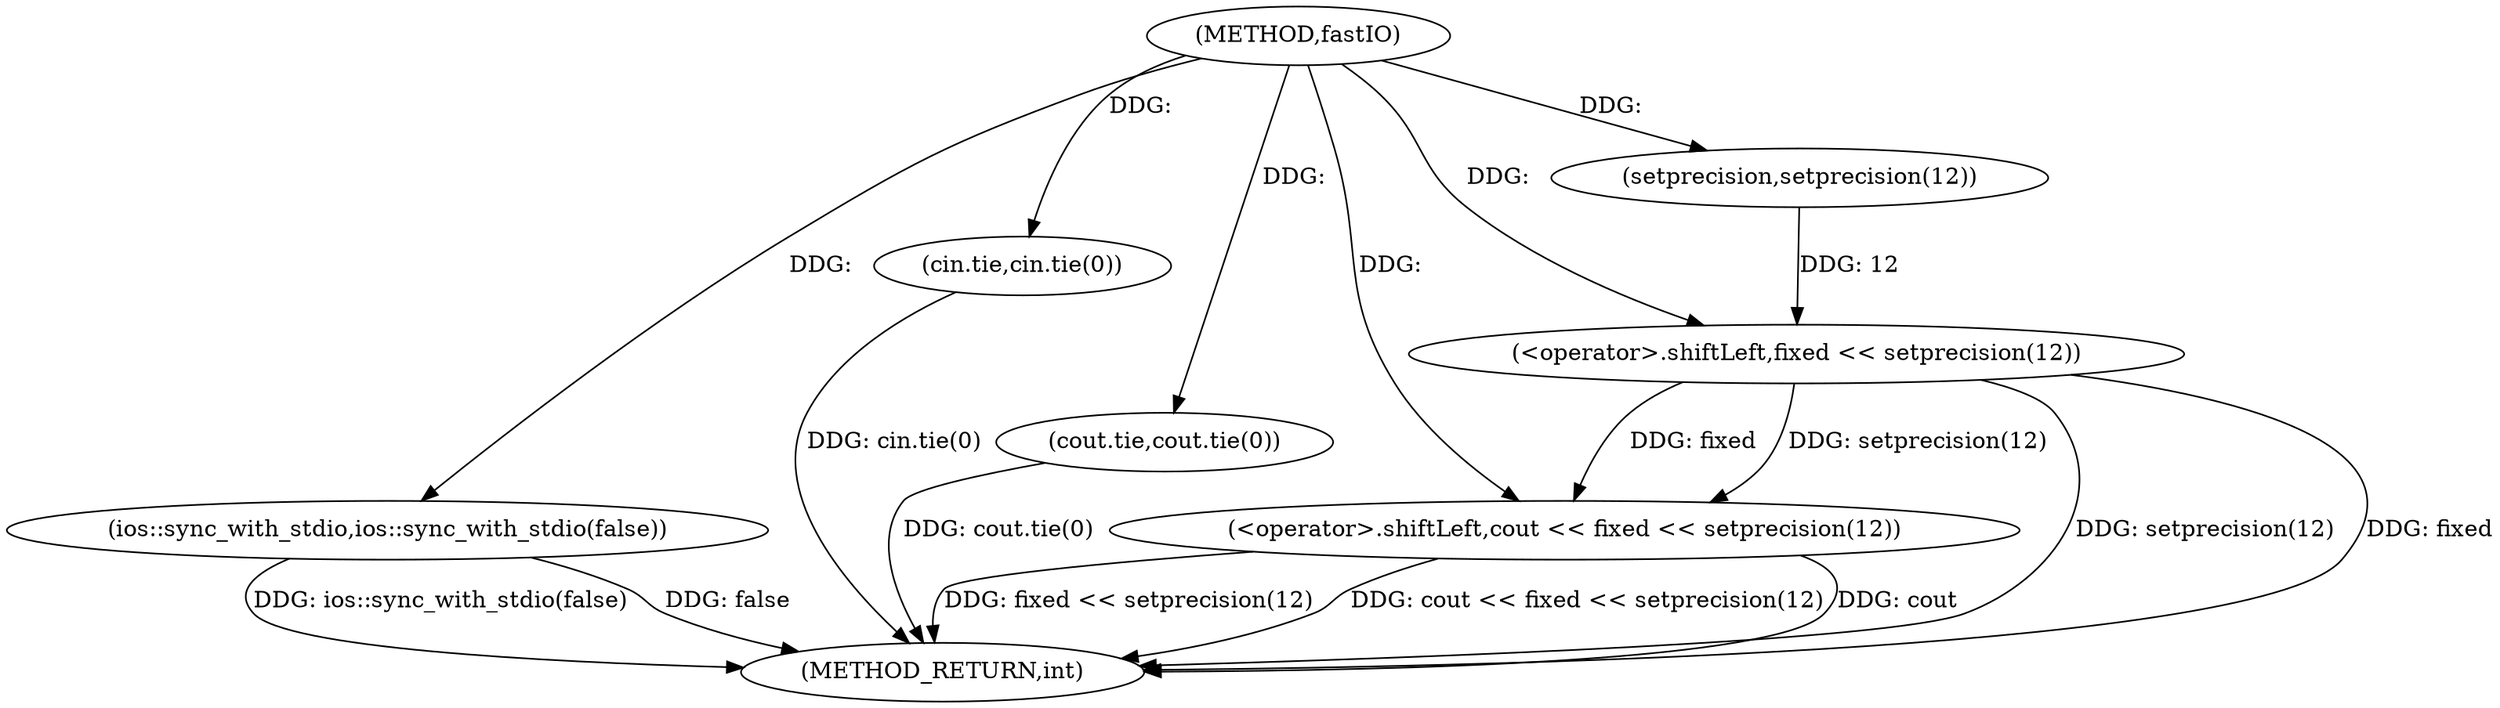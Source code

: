 digraph "fastIO" {  
"1000102" [label = "(METHOD,fastIO)" ]
"1000116" [label = "(METHOD_RETURN,int)" ]
"1000104" [label = "(ios::sync_with_stdio,ios::sync_with_stdio(false))" ]
"1000106" [label = "(cin.tie,cin.tie(0))" ]
"1000108" [label = "(cout.tie,cout.tie(0))" ]
"1000110" [label = "(<operator>.shiftLeft,cout << fixed << setprecision(12))" ]
"1000112" [label = "(<operator>.shiftLeft,fixed << setprecision(12))" ]
"1000114" [label = "(setprecision,setprecision(12))" ]
  "1000104" -> "1000116"  [ label = "DDG: ios::sync_with_stdio(false)"] 
  "1000106" -> "1000116"  [ label = "DDG: cin.tie(0)"] 
  "1000108" -> "1000116"  [ label = "DDG: cout.tie(0)"] 
  "1000112" -> "1000116"  [ label = "DDG: setprecision(12)"] 
  "1000110" -> "1000116"  [ label = "DDG: fixed << setprecision(12)"] 
  "1000110" -> "1000116"  [ label = "DDG: cout << fixed << setprecision(12)"] 
  "1000112" -> "1000116"  [ label = "DDG: fixed"] 
  "1000110" -> "1000116"  [ label = "DDG: cout"] 
  "1000104" -> "1000116"  [ label = "DDG: false"] 
  "1000102" -> "1000104"  [ label = "DDG: "] 
  "1000102" -> "1000106"  [ label = "DDG: "] 
  "1000102" -> "1000108"  [ label = "DDG: "] 
  "1000102" -> "1000110"  [ label = "DDG: "] 
  "1000112" -> "1000110"  [ label = "DDG: fixed"] 
  "1000112" -> "1000110"  [ label = "DDG: setprecision(12)"] 
  "1000102" -> "1000112"  [ label = "DDG: "] 
  "1000114" -> "1000112"  [ label = "DDG: 12"] 
  "1000102" -> "1000114"  [ label = "DDG: "] 
}
